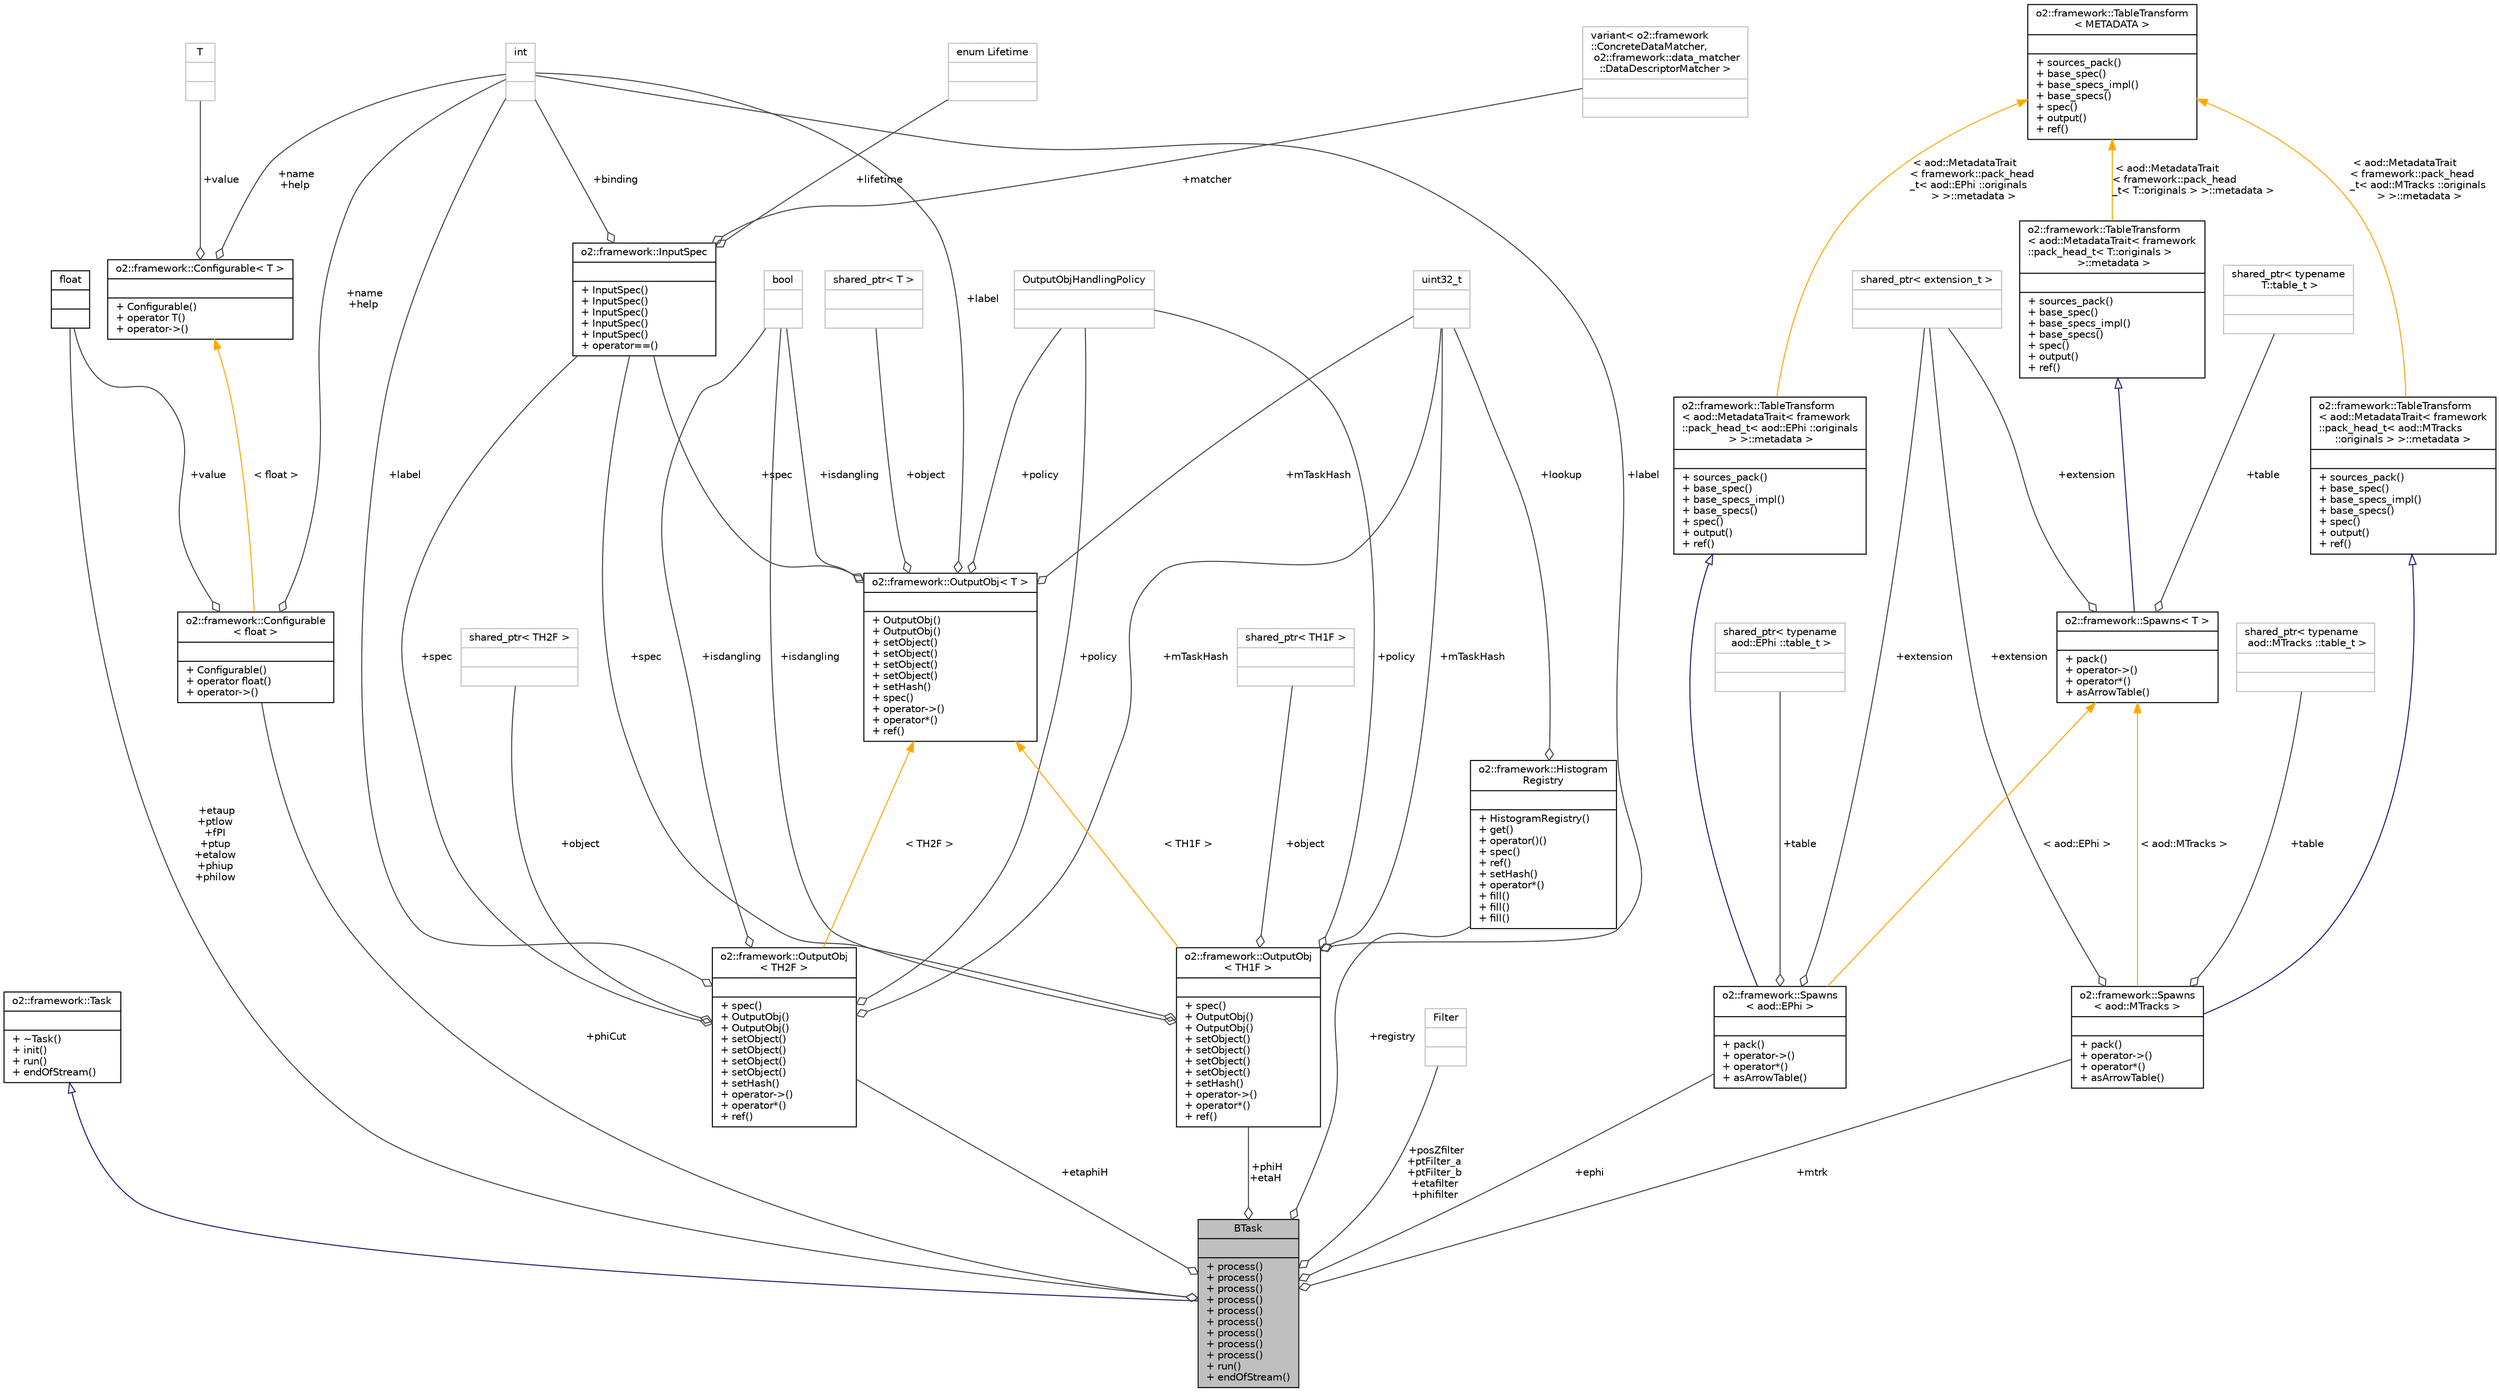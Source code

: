 digraph "BTask"
{
 // INTERACTIVE_SVG=YES
  bgcolor="transparent";
  edge [fontname="Helvetica",fontsize="10",labelfontname="Helvetica",labelfontsize="10"];
  node [fontname="Helvetica",fontsize="10",shape=record];
  Node2 [label="{BTask\n||+ process()\l+ process()\l+ process()\l+ process()\l+ process()\l+ process()\l+ process()\l+ process()\l+ process()\l+ run()\l+ endOfStream()\l}",height=0.2,width=0.4,color="black", fillcolor="grey75", style="filled", fontcolor="black"];
  Node3 -> Node2 [dir="back",color="midnightblue",fontsize="10",style="solid",arrowtail="onormal",fontname="Helvetica"];
  Node3 [label="{o2::framework::Task\n||+ ~Task()\l+ init()\l+ run()\l+ endOfStream()\l}",height=0.2,width=0.4,color="black",URL="$de/dac/classo2_1_1framework_1_1Task.html"];
  Node4 -> Node2 [color="grey25",fontsize="10",style="solid",label=" +registry" ,arrowhead="odiamond",fontname="Helvetica"];
  Node4 [label="{o2::framework::Histogram\lRegistry\n||+ HistogramRegistry()\l+ get()\l+ operator()()\l+ spec()\l+ ref()\l+ setHash()\l+ operator*()\l+ fill()\l+ fill()\l+ fill()\l}",height=0.2,width=0.4,color="black",URL="$d8/d34/classo2_1_1framework_1_1HistogramRegistry.html"];
  Node5 -> Node4 [color="grey25",fontsize="10",style="solid",label=" +lookup" ,arrowhead="odiamond",fontname="Helvetica"];
  Node5 [label="{uint32_t\n||}",height=0.2,width=0.4,color="grey75"];
  Node6 -> Node2 [color="grey25",fontsize="10",style="solid",label=" +posZfilter\n+ptFilter_a\n+ptFilter_b\n+etafilter\n+phifilter" ,arrowhead="odiamond",fontname="Helvetica"];
  Node6 [label="{Filter\n||}",height=0.2,width=0.4,color="grey75"];
  Node7 -> Node2 [color="grey25",fontsize="10",style="solid",label=" +etaup\n+ptlow\n+fPI\n+ptup\n+etalow\n+phiup\n+philow" ,arrowhead="odiamond",fontname="Helvetica"];
  Node7 [label="{float\n||}",height=0.2,width=0.4,color="black",URL="$d4/dc3/classfloat.html"];
  Node8 -> Node2 [color="grey25",fontsize="10",style="solid",label=" +phiCut" ,arrowhead="odiamond",fontname="Helvetica"];
  Node8 [label="{o2::framework::Configurable\l\< float \>\n||+ Configurable()\l+ operator float()\l+ operator-\>()\l}",height=0.2,width=0.4,color="black",URL="$d8/d71/structo2_1_1framework_1_1Configurable.html"];
  Node7 -> Node8 [color="grey25",fontsize="10",style="solid",label=" +value" ,arrowhead="odiamond",fontname="Helvetica"];
  Node9 -> Node8 [color="grey25",fontsize="10",style="solid",label=" +name\n+help" ,arrowhead="odiamond",fontname="Helvetica"];
  Node9 [label="{int\n||}",height=0.2,width=0.4,color="grey75"];
  Node10 -> Node8 [dir="back",color="orange",fontsize="10",style="solid",label=" \< float \>" ,fontname="Helvetica"];
  Node10 [label="{o2::framework::Configurable\< T \>\n||+ Configurable()\l+ operator T()\l+ operator-\>()\l}",height=0.2,width=0.4,color="black",URL="$d8/d71/structo2_1_1framework_1_1Configurable.html"];
  Node9 -> Node10 [color="grey25",fontsize="10",style="solid",label=" +name\n+help" ,arrowhead="odiamond",fontname="Helvetica"];
  Node11 -> Node10 [color="grey25",fontsize="10",style="solid",label=" +value" ,arrowhead="odiamond",fontname="Helvetica"];
  Node11 [label="{T\n||}",height=0.2,width=0.4,color="grey75"];
  Node12 -> Node2 [color="grey25",fontsize="10",style="solid",label=" +mtrk" ,arrowhead="odiamond",fontname="Helvetica"];
  Node12 [label="{o2::framework::Spawns\l\< aod::MTracks \>\n||+ pack()\l+ operator-\>()\l+ operator*()\l+ asArrowTable()\l}",height=0.2,width=0.4,color="black",URL="$d7/d15/structo2_1_1framework_1_1Spawns.html"];
  Node13 -> Node12 [dir="back",color="midnightblue",fontsize="10",style="solid",arrowtail="onormal",fontname="Helvetica"];
  Node13 [label="{o2::framework::TableTransform\l\< aod::MetadataTrait\< framework\l::pack_head_t\< aod::MTracks \l::originals \> \>::metadata \>\n||+ sources_pack()\l+ base_spec()\l+ base_specs_impl()\l+ base_specs()\l+ spec()\l+ output()\l+ ref()\l}",height=0.2,width=0.4,color="black",URL="$d6/dec/structo2_1_1framework_1_1TableTransform.html"];
  Node14 -> Node13 [dir="back",color="orange",fontsize="10",style="solid",label=" \< aod::MetadataTrait\l\< framework::pack_head\l_t\< aod::MTracks ::originals\l \> \>::metadata \>" ,fontname="Helvetica"];
  Node14 [label="{o2::framework::TableTransform\l\< METADATA \>\n||+ sources_pack()\l+ base_spec()\l+ base_specs_impl()\l+ base_specs()\l+ spec()\l+ output()\l+ ref()\l}",height=0.2,width=0.4,color="black",URL="$d6/dec/structo2_1_1framework_1_1TableTransform.html",tooltip="Helper template for table transformations. "];
  Node15 -> Node12 [color="grey25",fontsize="10",style="solid",label=" +table" ,arrowhead="odiamond",fontname="Helvetica"];
  Node15 [label="{shared_ptr\< typename\l aod::MTracks ::table_t \>\n||}",height=0.2,width=0.4,color="grey75"];
  Node16 -> Node12 [color="grey25",fontsize="10",style="solid",label=" +extension" ,arrowhead="odiamond",fontname="Helvetica"];
  Node16 [label="{shared_ptr\< extension_t \>\n||}",height=0.2,width=0.4,color="grey75"];
  Node17 -> Node12 [dir="back",color="orange",fontsize="10",style="solid",label=" \< aod::MTracks \>" ,fontname="Helvetica"];
  Node17 [label="{o2::framework::Spawns\< T \>\n||+ pack()\l+ operator-\>()\l+ operator*()\l+ asArrowTable()\l}",height=0.2,width=0.4,color="black",URL="$d7/d15/structo2_1_1framework_1_1Spawns.html"];
  Node18 -> Node17 [dir="back",color="midnightblue",fontsize="10",style="solid",arrowtail="onormal",fontname="Helvetica"];
  Node18 [label="{o2::framework::TableTransform\l\< aod::MetadataTrait\< framework\l::pack_head_t\< T::originals \>\l \>::metadata \>\n||+ sources_pack()\l+ base_spec()\l+ base_specs_impl()\l+ base_specs()\l+ spec()\l+ output()\l+ ref()\l}",height=0.2,width=0.4,color="black",URL="$d6/dec/structo2_1_1framework_1_1TableTransform.html"];
  Node14 -> Node18 [dir="back",color="orange",fontsize="10",style="solid",label=" \< aod::MetadataTrait\l\< framework::pack_head\l_t\< T::originals \> \>::metadata \>" ,fontname="Helvetica"];
  Node19 -> Node17 [color="grey25",fontsize="10",style="solid",label=" +table" ,arrowhead="odiamond",fontname="Helvetica"];
  Node19 [label="{shared_ptr\< typename\l T::table_t \>\n||}",height=0.2,width=0.4,color="grey75"];
  Node16 -> Node17 [color="grey25",fontsize="10",style="solid",label=" +extension" ,arrowhead="odiamond",fontname="Helvetica"];
  Node20 -> Node2 [color="grey25",fontsize="10",style="solid",label=" +etaphiH" ,arrowhead="odiamond",fontname="Helvetica"];
  Node20 [label="{o2::framework::OutputObj\l\< TH2F \>\n||+ spec()\l+ OutputObj()\l+ OutputObj()\l+ setObject()\l+ setObject()\l+ setObject()\l+ setObject()\l+ setHash()\l+ operator-\>()\l+ operator*()\l+ ref()\l}",height=0.2,width=0.4,color="black",URL="$d4/d79/structo2_1_1framework_1_1OutputObj.html"];
  Node21 -> Node20 [color="grey25",fontsize="10",style="solid",label=" +policy" ,arrowhead="odiamond",fontname="Helvetica"];
  Node21 [label="{OutputObjHandlingPolicy\n||}",height=0.2,width=0.4,color="grey75"];
  Node5 -> Node20 [color="grey25",fontsize="10",style="solid",label=" +mTaskHash" ,arrowhead="odiamond",fontname="Helvetica"];
  Node9 -> Node20 [color="grey25",fontsize="10",style="solid",label=" +label" ,arrowhead="odiamond",fontname="Helvetica"];
  Node22 -> Node20 [color="grey25",fontsize="10",style="solid",label=" +isdangling" ,arrowhead="odiamond",fontname="Helvetica"];
  Node22 [label="{bool\n||}",height=0.2,width=0.4,color="grey75"];
  Node23 -> Node20 [color="grey25",fontsize="10",style="solid",label=" +spec" ,arrowhead="odiamond",fontname="Helvetica"];
  Node23 [label="{o2::framework::InputSpec\n||+ InputSpec()\l+ InputSpec()\l+ InputSpec()\l+ InputSpec()\l+ InputSpec()\l+ operator==()\l}",height=0.2,width=0.4,color="black",URL="$da/d96/structo2_1_1framework_1_1InputSpec.html"];
  Node24 -> Node23 [color="grey25",fontsize="10",style="solid",label=" +lifetime" ,arrowhead="odiamond",fontname="Helvetica"];
  Node24 [label="{enum Lifetime\n||}",height=0.2,width=0.4,color="grey75"];
  Node25 -> Node23 [color="grey25",fontsize="10",style="solid",label=" +matcher" ,arrowhead="odiamond",fontname="Helvetica"];
  Node25 [label="{variant\< o2::framework\l::ConcreteDataMatcher,\l o2::framework::data_matcher\l::DataDescriptorMatcher \>\n||}",height=0.2,width=0.4,color="grey75"];
  Node9 -> Node23 [color="grey25",fontsize="10",style="solid",label=" +binding" ,arrowhead="odiamond",fontname="Helvetica"];
  Node26 -> Node20 [color="grey25",fontsize="10",style="solid",label=" +object" ,arrowhead="odiamond",fontname="Helvetica"];
  Node26 [label="{shared_ptr\< TH2F \>\n||}",height=0.2,width=0.4,color="grey75"];
  Node27 -> Node20 [dir="back",color="orange",fontsize="10",style="solid",label=" \< TH2F \>" ,fontname="Helvetica"];
  Node27 [label="{o2::framework::OutputObj\< T \>\n||+ OutputObj()\l+ OutputObj()\l+ setObject()\l+ setObject()\l+ setObject()\l+ setObject()\l+ setHash()\l+ spec()\l+ operator-\>()\l+ operator*()\l+ ref()\l}",height=0.2,width=0.4,color="black",URL="$d4/d79/structo2_1_1framework_1_1OutputObj.html"];
  Node21 -> Node27 [color="grey25",fontsize="10",style="solid",label=" +policy" ,arrowhead="odiamond",fontname="Helvetica"];
  Node5 -> Node27 [color="grey25",fontsize="10",style="solid",label=" +mTaskHash" ,arrowhead="odiamond",fontname="Helvetica"];
  Node9 -> Node27 [color="grey25",fontsize="10",style="solid",label=" +label" ,arrowhead="odiamond",fontname="Helvetica"];
  Node28 -> Node27 [color="grey25",fontsize="10",style="solid",label=" +object" ,arrowhead="odiamond",fontname="Helvetica"];
  Node28 [label="{shared_ptr\< T \>\n||}",height=0.2,width=0.4,color="grey75"];
  Node22 -> Node27 [color="grey25",fontsize="10",style="solid",label=" +isdangling" ,arrowhead="odiamond",fontname="Helvetica"];
  Node23 -> Node27 [color="grey25",fontsize="10",style="solid",label=" +spec" ,arrowhead="odiamond",fontname="Helvetica"];
  Node29 -> Node2 [color="grey25",fontsize="10",style="solid",label=" +ephi" ,arrowhead="odiamond",fontname="Helvetica"];
  Node29 [label="{o2::framework::Spawns\l\< aod::EPhi \>\n||+ pack()\l+ operator-\>()\l+ operator*()\l+ asArrowTable()\l}",height=0.2,width=0.4,color="black",URL="$d7/d15/structo2_1_1framework_1_1Spawns.html"];
  Node30 -> Node29 [dir="back",color="midnightblue",fontsize="10",style="solid",arrowtail="onormal",fontname="Helvetica"];
  Node30 [label="{o2::framework::TableTransform\l\< aod::MetadataTrait\< framework\l::pack_head_t\< aod::EPhi ::originals\l \> \>::metadata \>\n||+ sources_pack()\l+ base_spec()\l+ base_specs_impl()\l+ base_specs()\l+ spec()\l+ output()\l+ ref()\l}",height=0.2,width=0.4,color="black",URL="$d6/dec/structo2_1_1framework_1_1TableTransform.html"];
  Node14 -> Node30 [dir="back",color="orange",fontsize="10",style="solid",label=" \< aod::MetadataTrait\l\< framework::pack_head\l_t\< aod::EPhi ::originals\l \> \>::metadata \>" ,fontname="Helvetica"];
  Node31 -> Node29 [color="grey25",fontsize="10",style="solid",label=" +table" ,arrowhead="odiamond",fontname="Helvetica"];
  Node31 [label="{shared_ptr\< typename\l aod::EPhi ::table_t \>\n||}",height=0.2,width=0.4,color="grey75"];
  Node16 -> Node29 [color="grey25",fontsize="10",style="solid",label=" +extension" ,arrowhead="odiamond",fontname="Helvetica"];
  Node17 -> Node29 [dir="back",color="orange",fontsize="10",style="solid",label=" \< aod::EPhi \>" ,fontname="Helvetica"];
  Node32 -> Node2 [color="grey25",fontsize="10",style="solid",label=" +phiH\n+etaH" ,arrowhead="odiamond",fontname="Helvetica"];
  Node32 [label="{o2::framework::OutputObj\l\< TH1F \>\n||+ spec()\l+ OutputObj()\l+ OutputObj()\l+ setObject()\l+ setObject()\l+ setObject()\l+ setObject()\l+ setHash()\l+ operator-\>()\l+ operator*()\l+ ref()\l}",height=0.2,width=0.4,color="black",URL="$d4/d79/structo2_1_1framework_1_1OutputObj.html"];
  Node21 -> Node32 [color="grey25",fontsize="10",style="solid",label=" +policy" ,arrowhead="odiamond",fontname="Helvetica"];
  Node5 -> Node32 [color="grey25",fontsize="10",style="solid",label=" +mTaskHash" ,arrowhead="odiamond",fontname="Helvetica"];
  Node9 -> Node32 [color="grey25",fontsize="10",style="solid",label=" +label" ,arrowhead="odiamond",fontname="Helvetica"];
  Node22 -> Node32 [color="grey25",fontsize="10",style="solid",label=" +isdangling" ,arrowhead="odiamond",fontname="Helvetica"];
  Node23 -> Node32 [color="grey25",fontsize="10",style="solid",label=" +spec" ,arrowhead="odiamond",fontname="Helvetica"];
  Node33 -> Node32 [color="grey25",fontsize="10",style="solid",label=" +object" ,arrowhead="odiamond",fontname="Helvetica"];
  Node33 [label="{shared_ptr\< TH1F \>\n||}",height=0.2,width=0.4,color="grey75"];
  Node27 -> Node32 [dir="back",color="orange",fontsize="10",style="solid",label=" \< TH1F \>" ,fontname="Helvetica"];
}
